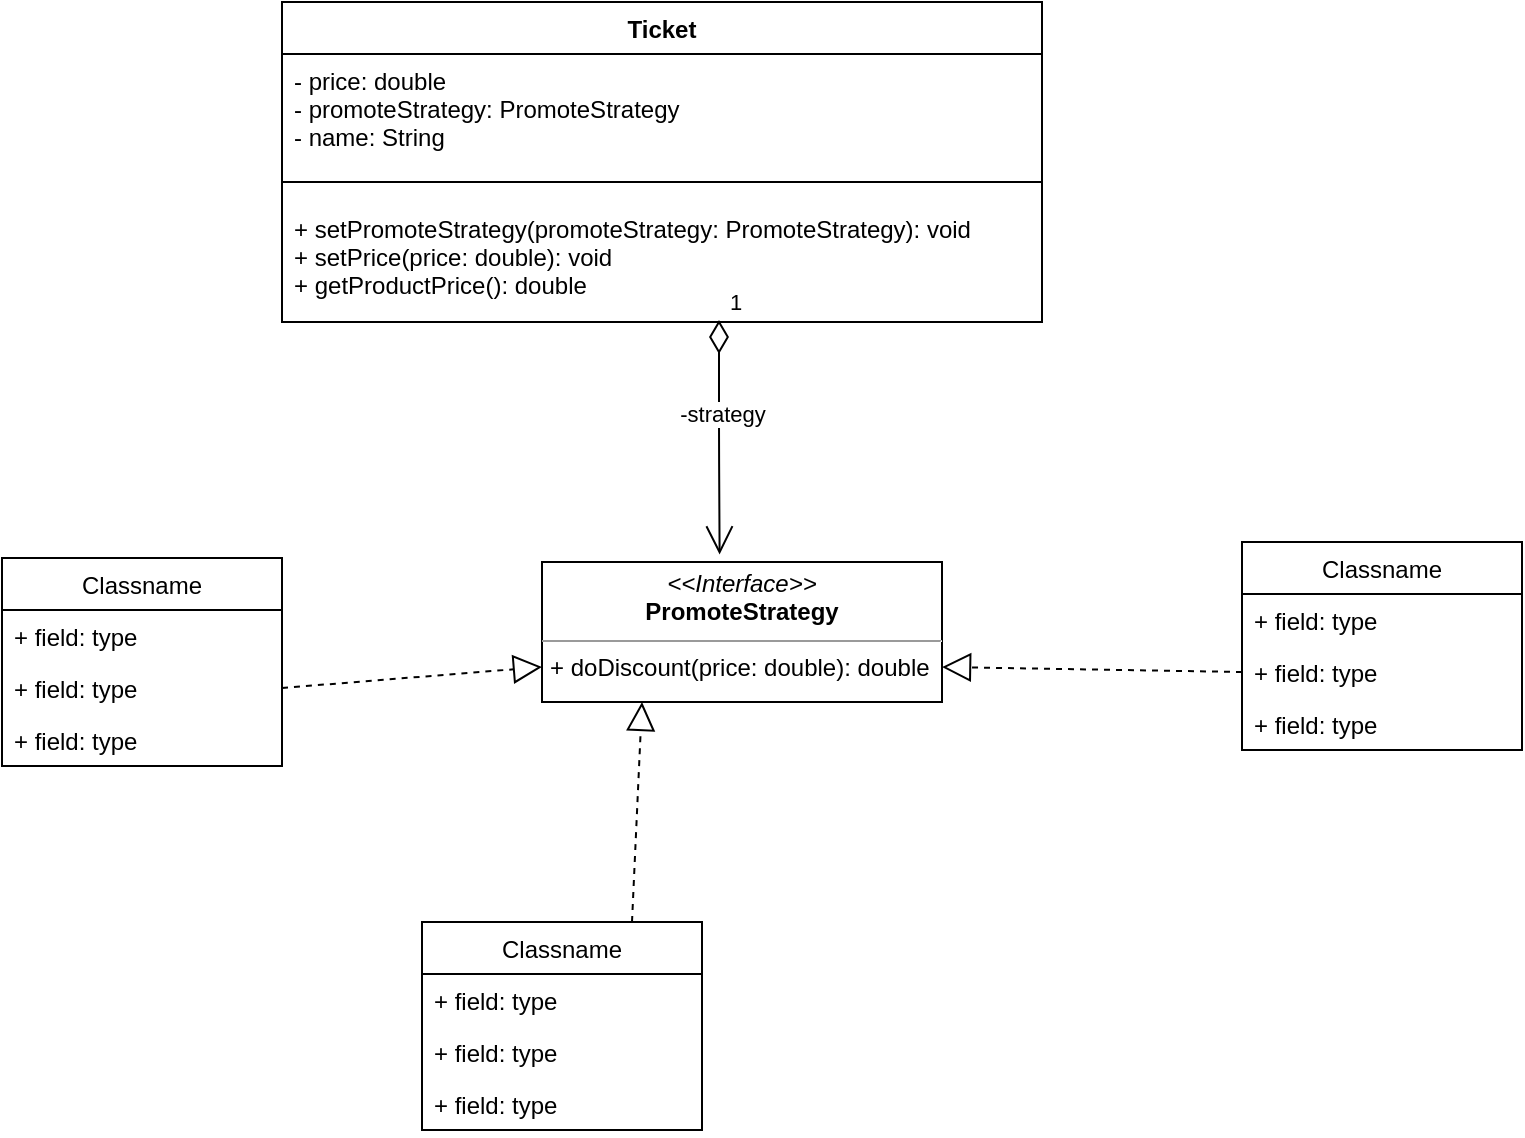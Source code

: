 <mxfile version="14.8.0" type="github">
  <diagram id="TlySPKfoBPXfZZhP2Spg" name="Page-1">
    <mxGraphModel dx="1182" dy="579" grid="1" gridSize="10" guides="1" tooltips="1" connect="1" arrows="1" fold="1" page="1" pageScale="1" pageWidth="850" pageHeight="1100" math="0" shadow="0">
      <root>
        <mxCell id="0" />
        <mxCell id="1" parent="0" />
        <mxCell id="dekPz9LR2Xum0HDTf_9A-2" value="Ticket&#xa;" style="swimlane;fontStyle=1;align=center;verticalAlign=top;childLayout=stackLayout;horizontal=1;startSize=26;horizontalStack=0;resizeParent=1;resizeParentMax=0;resizeLast=0;collapsible=1;marginBottom=0;" vertex="1" parent="1">
          <mxGeometry x="150" y="220" width="380" height="160" as="geometry" />
        </mxCell>
        <mxCell id="dekPz9LR2Xum0HDTf_9A-3" value="- price: double&#xa;- promoteStrategy: PromoteStrategy&#xa;- name: String" style="text;strokeColor=none;fillColor=none;align=left;verticalAlign=top;spacingLeft=4;spacingRight=4;overflow=hidden;rotatable=0;points=[[0,0.5],[1,0.5]];portConstraint=eastwest;" vertex="1" parent="dekPz9LR2Xum0HDTf_9A-2">
          <mxGeometry y="26" width="380" height="54" as="geometry" />
        </mxCell>
        <mxCell id="dekPz9LR2Xum0HDTf_9A-4" value="" style="line;strokeWidth=1;fillColor=none;align=left;verticalAlign=middle;spacingTop=-1;spacingLeft=3;spacingRight=3;rotatable=0;labelPosition=right;points=[];portConstraint=eastwest;" vertex="1" parent="dekPz9LR2Xum0HDTf_9A-2">
          <mxGeometry y="80" width="380" height="20" as="geometry" />
        </mxCell>
        <mxCell id="dekPz9LR2Xum0HDTf_9A-5" value="+ setPromoteStrategy(promoteStrategy: PromoteStrategy): void&#xa;+ setPrice(price: double): void &#xa;+ getProductPrice(): double" style="text;strokeColor=none;fillColor=none;align=left;verticalAlign=top;spacingLeft=4;spacingRight=4;overflow=hidden;rotatable=0;points=[[0,0.5],[1,0.5]];portConstraint=eastwest;" vertex="1" parent="dekPz9LR2Xum0HDTf_9A-2">
          <mxGeometry y="100" width="380" height="60" as="geometry" />
        </mxCell>
        <mxCell id="dekPz9LR2Xum0HDTf_9A-9" value="&lt;p style=&quot;margin: 0px ; margin-top: 4px ; text-align: center&quot;&gt;&lt;i&gt;&amp;lt;&amp;lt;Interface&amp;gt;&amp;gt;&lt;/i&gt;&lt;br&gt;&lt;b&gt;PromoteStrategy&lt;/b&gt;&lt;/p&gt;&lt;hr size=&quot;1&quot;&gt;&lt;p style=&quot;margin: 0px ; margin-left: 4px&quot;&gt;+ doDiscount(price: double): double&lt;br&gt;&lt;/p&gt;&lt;p style=&quot;margin: 0px ; margin-left: 4px&quot;&gt;&lt;br&gt;&lt;/p&gt;" style="verticalAlign=top;align=left;overflow=fill;fontSize=12;fontFamily=Helvetica;html=1;" vertex="1" parent="1">
          <mxGeometry x="280" y="500" width="200" height="70" as="geometry" />
        </mxCell>
        <object label="1" id="dekPz9LR2Xum0HDTf_9A-20">
          <mxCell style="endArrow=open;html=1;endSize=12;startArrow=diamondThin;startSize=14;startFill=0;edgeStyle=orthogonalEdgeStyle;align=left;verticalAlign=bottom;exitX=0.575;exitY=0.983;exitDx=0;exitDy=0;exitPerimeter=0;entryX=0.444;entryY=-0.054;entryDx=0;entryDy=0;entryPerimeter=0;" edge="1" parent="1" source="dekPz9LR2Xum0HDTf_9A-5" target="dekPz9LR2Xum0HDTf_9A-9">
            <mxGeometry x="-1" y="3" relative="1" as="geometry">
              <mxPoint x="350" y="410" as="sourcePoint" />
              <mxPoint x="740" y="480" as="targetPoint" />
            </mxGeometry>
          </mxCell>
        </object>
        <mxCell id="dekPz9LR2Xum0HDTf_9A-24" value="-strategy" style="edgeLabel;html=1;align=center;verticalAlign=middle;resizable=0;points=[];" vertex="1" connectable="0" parent="dekPz9LR2Xum0HDTf_9A-20">
          <mxGeometry x="-0.225" y="-2" relative="1" as="geometry">
            <mxPoint x="3" y="1" as="offset" />
          </mxGeometry>
        </mxCell>
        <mxCell id="dekPz9LR2Xum0HDTf_9A-33" value="Classname" style="swimlane;fontStyle=0;childLayout=stackLayout;horizontal=1;startSize=26;fillColor=none;horizontalStack=0;resizeParent=1;resizeParentMax=0;resizeLast=0;collapsible=1;marginBottom=0;" vertex="1" parent="1">
          <mxGeometry x="630" y="490" width="140" height="104" as="geometry" />
        </mxCell>
        <mxCell id="dekPz9LR2Xum0HDTf_9A-34" value="+ field: type" style="text;strokeColor=none;fillColor=none;align=left;verticalAlign=top;spacingLeft=4;spacingRight=4;overflow=hidden;rotatable=0;points=[[0,0.5],[1,0.5]];portConstraint=eastwest;" vertex="1" parent="dekPz9LR2Xum0HDTf_9A-33">
          <mxGeometry y="26" width="140" height="26" as="geometry" />
        </mxCell>
        <mxCell id="dekPz9LR2Xum0HDTf_9A-35" value="+ field: type" style="text;strokeColor=none;fillColor=none;align=left;verticalAlign=top;spacingLeft=4;spacingRight=4;overflow=hidden;rotatable=0;points=[[0,0.5],[1,0.5]];portConstraint=eastwest;" vertex="1" parent="dekPz9LR2Xum0HDTf_9A-33">
          <mxGeometry y="52" width="140" height="26" as="geometry" />
        </mxCell>
        <mxCell id="dekPz9LR2Xum0HDTf_9A-36" value="+ field: type" style="text;strokeColor=none;fillColor=none;align=left;verticalAlign=top;spacingLeft=4;spacingRight=4;overflow=hidden;rotatable=0;points=[[0,0.5],[1,0.5]];portConstraint=eastwest;" vertex="1" parent="dekPz9LR2Xum0HDTf_9A-33">
          <mxGeometry y="78" width="140" height="26" as="geometry" />
        </mxCell>
        <mxCell id="dekPz9LR2Xum0HDTf_9A-37" value="Classname" style="swimlane;fontStyle=0;childLayout=stackLayout;horizontal=1;startSize=26;fillColor=none;horizontalStack=0;resizeParent=1;resizeParentMax=0;resizeLast=0;collapsible=1;marginBottom=0;" vertex="1" parent="1">
          <mxGeometry x="220" y="680" width="140" height="104" as="geometry" />
        </mxCell>
        <mxCell id="dekPz9LR2Xum0HDTf_9A-38" value="+ field: type" style="text;strokeColor=none;fillColor=none;align=left;verticalAlign=top;spacingLeft=4;spacingRight=4;overflow=hidden;rotatable=0;points=[[0,0.5],[1,0.5]];portConstraint=eastwest;" vertex="1" parent="dekPz9LR2Xum0HDTf_9A-37">
          <mxGeometry y="26" width="140" height="26" as="geometry" />
        </mxCell>
        <mxCell id="dekPz9LR2Xum0HDTf_9A-39" value="+ field: type" style="text;strokeColor=none;fillColor=none;align=left;verticalAlign=top;spacingLeft=4;spacingRight=4;overflow=hidden;rotatable=0;points=[[0,0.5],[1,0.5]];portConstraint=eastwest;" vertex="1" parent="dekPz9LR2Xum0HDTf_9A-37">
          <mxGeometry y="52" width="140" height="26" as="geometry" />
        </mxCell>
        <mxCell id="dekPz9LR2Xum0HDTf_9A-40" value="+ field: type" style="text;strokeColor=none;fillColor=none;align=left;verticalAlign=top;spacingLeft=4;spacingRight=4;overflow=hidden;rotatable=0;points=[[0,0.5],[1,0.5]];portConstraint=eastwest;" vertex="1" parent="dekPz9LR2Xum0HDTf_9A-37">
          <mxGeometry y="78" width="140" height="26" as="geometry" />
        </mxCell>
        <mxCell id="dekPz9LR2Xum0HDTf_9A-41" value="Classname" style="swimlane;fontStyle=0;childLayout=stackLayout;horizontal=1;startSize=26;fillColor=none;horizontalStack=0;resizeParent=1;resizeParentMax=0;resizeLast=0;collapsible=1;marginBottom=0;" vertex="1" parent="1">
          <mxGeometry x="10" y="498" width="140" height="104" as="geometry" />
        </mxCell>
        <mxCell id="dekPz9LR2Xum0HDTf_9A-42" value="+ field: type" style="text;strokeColor=none;fillColor=none;align=left;verticalAlign=top;spacingLeft=4;spacingRight=4;overflow=hidden;rotatable=0;points=[[0,0.5],[1,0.5]];portConstraint=eastwest;" vertex="1" parent="dekPz9LR2Xum0HDTf_9A-41">
          <mxGeometry y="26" width="140" height="26" as="geometry" />
        </mxCell>
        <mxCell id="dekPz9LR2Xum0HDTf_9A-43" value="+ field: type" style="text;strokeColor=none;fillColor=none;align=left;verticalAlign=top;spacingLeft=4;spacingRight=4;overflow=hidden;rotatable=0;points=[[0,0.5],[1,0.5]];portConstraint=eastwest;" vertex="1" parent="dekPz9LR2Xum0HDTf_9A-41">
          <mxGeometry y="52" width="140" height="26" as="geometry" />
        </mxCell>
        <mxCell id="dekPz9LR2Xum0HDTf_9A-44" value="+ field: type" style="text;strokeColor=none;fillColor=none;align=left;verticalAlign=top;spacingLeft=4;spacingRight=4;overflow=hidden;rotatable=0;points=[[0,0.5],[1,0.5]];portConstraint=eastwest;" vertex="1" parent="dekPz9LR2Xum0HDTf_9A-41">
          <mxGeometry y="78" width="140" height="26" as="geometry" />
        </mxCell>
        <mxCell id="dekPz9LR2Xum0HDTf_9A-64" value="" style="endArrow=block;dashed=1;endFill=0;endSize=12;html=1;entryX=0;entryY=0.75;entryDx=0;entryDy=0;exitX=1;exitY=0.5;exitDx=0;exitDy=0;" edge="1" parent="1" source="dekPz9LR2Xum0HDTf_9A-43" target="dekPz9LR2Xum0HDTf_9A-9">
          <mxGeometry width="160" relative="1" as="geometry">
            <mxPoint x="160" y="553" as="sourcePoint" />
            <mxPoint x="260" y="560" as="targetPoint" />
          </mxGeometry>
        </mxCell>
        <mxCell id="dekPz9LR2Xum0HDTf_9A-65" value="" style="endArrow=block;dashed=1;endFill=0;endSize=12;html=1;entryX=0.25;entryY=1;entryDx=0;entryDy=0;exitX=0.75;exitY=0;exitDx=0;exitDy=0;" edge="1" parent="1" source="dekPz9LR2Xum0HDTf_9A-37" target="dekPz9LR2Xum0HDTf_9A-9">
          <mxGeometry width="160" relative="1" as="geometry">
            <mxPoint x="315" y="650" as="sourcePoint" />
            <mxPoint x="445" y="657" as="targetPoint" />
          </mxGeometry>
        </mxCell>
        <mxCell id="dekPz9LR2Xum0HDTf_9A-66" value="" style="endArrow=block;dashed=1;endFill=0;endSize=12;html=1;entryX=1;entryY=0.75;entryDx=0;entryDy=0;exitX=0;exitY=0.5;exitDx=0;exitDy=0;" edge="1" parent="1" source="dekPz9LR2Xum0HDTf_9A-35" target="dekPz9LR2Xum0HDTf_9A-9">
          <mxGeometry width="160" relative="1" as="geometry">
            <mxPoint x="345" y="720" as="sourcePoint" />
            <mxPoint x="340" y="580" as="targetPoint" />
          </mxGeometry>
        </mxCell>
      </root>
    </mxGraphModel>
  </diagram>
</mxfile>
